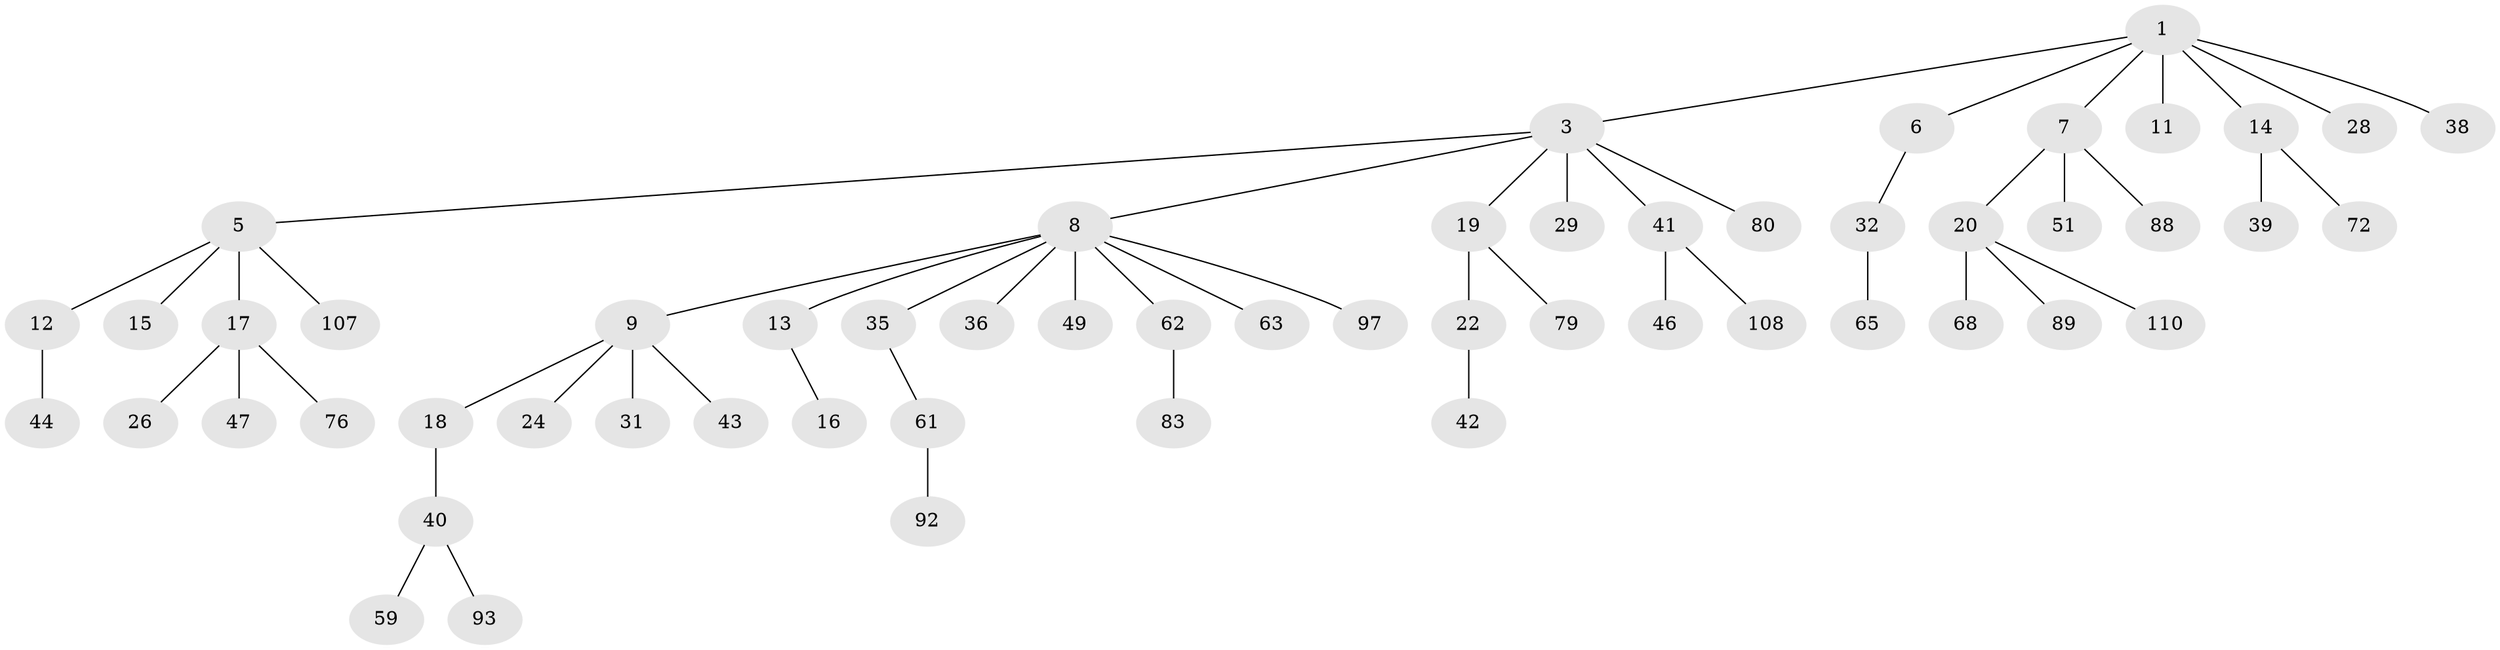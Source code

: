 // original degree distribution, {4: 0.061946902654867256, 5: 0.04424778761061947, 6: 0.02654867256637168, 3: 0.08849557522123894, 2: 0.25663716814159293, 1: 0.5132743362831859, 7: 0.008849557522123894}
// Generated by graph-tools (version 1.1) at 2025/15/03/09/25 04:15:28]
// undirected, 56 vertices, 55 edges
graph export_dot {
graph [start="1"]
  node [color=gray90,style=filled];
  1 [super="+2"];
  3 [super="+4+48+34"];
  5;
  6;
  7 [super="+10"];
  8 [super="+23"];
  9 [super="+74+21"];
  11 [super="+95"];
  12 [super="+109+106+53+33"];
  13;
  14;
  15;
  16;
  17 [super="+50+25+70"];
  18;
  19 [super="+60"];
  20;
  22 [super="+45+54+69"];
  24 [super="+87"];
  26;
  28;
  29;
  31 [super="+94+78"];
  32 [super="+37"];
  35 [super="+104"];
  36;
  38 [super="+85"];
  39 [super="+98"];
  40 [super="+66+77+57"];
  41;
  42;
  43;
  44;
  46;
  47;
  49 [super="+56"];
  51 [super="+55"];
  59 [super="+64"];
  61 [super="+71"];
  62;
  63;
  65 [super="+96"];
  68;
  72;
  76;
  79;
  80;
  83;
  88;
  89;
  92;
  93;
  97;
  107;
  108;
  110;
  1 -- 6;
  1 -- 7;
  1 -- 38;
  1 -- 3;
  1 -- 11;
  1 -- 28;
  1 -- 14;
  3 -- 5;
  3 -- 8;
  3 -- 19;
  3 -- 29;
  3 -- 80;
  3 -- 41;
  5 -- 12;
  5 -- 15;
  5 -- 17;
  5 -- 107;
  6 -- 32;
  7 -- 51;
  7 -- 88;
  7 -- 20;
  8 -- 9;
  8 -- 13;
  8 -- 49;
  8 -- 62;
  8 -- 97;
  8 -- 35;
  8 -- 36;
  8 -- 63;
  9 -- 18;
  9 -- 31;
  9 -- 24;
  9 -- 43;
  12 -- 44;
  13 -- 16;
  14 -- 39;
  14 -- 72;
  17 -- 26;
  17 -- 76;
  17 -- 47;
  18 -- 40;
  19 -- 22;
  19 -- 79;
  20 -- 68;
  20 -- 89;
  20 -- 110;
  22 -- 42;
  32 -- 65;
  35 -- 61;
  40 -- 59;
  40 -- 93;
  41 -- 46;
  41 -- 108;
  61 -- 92;
  62 -- 83;
}
